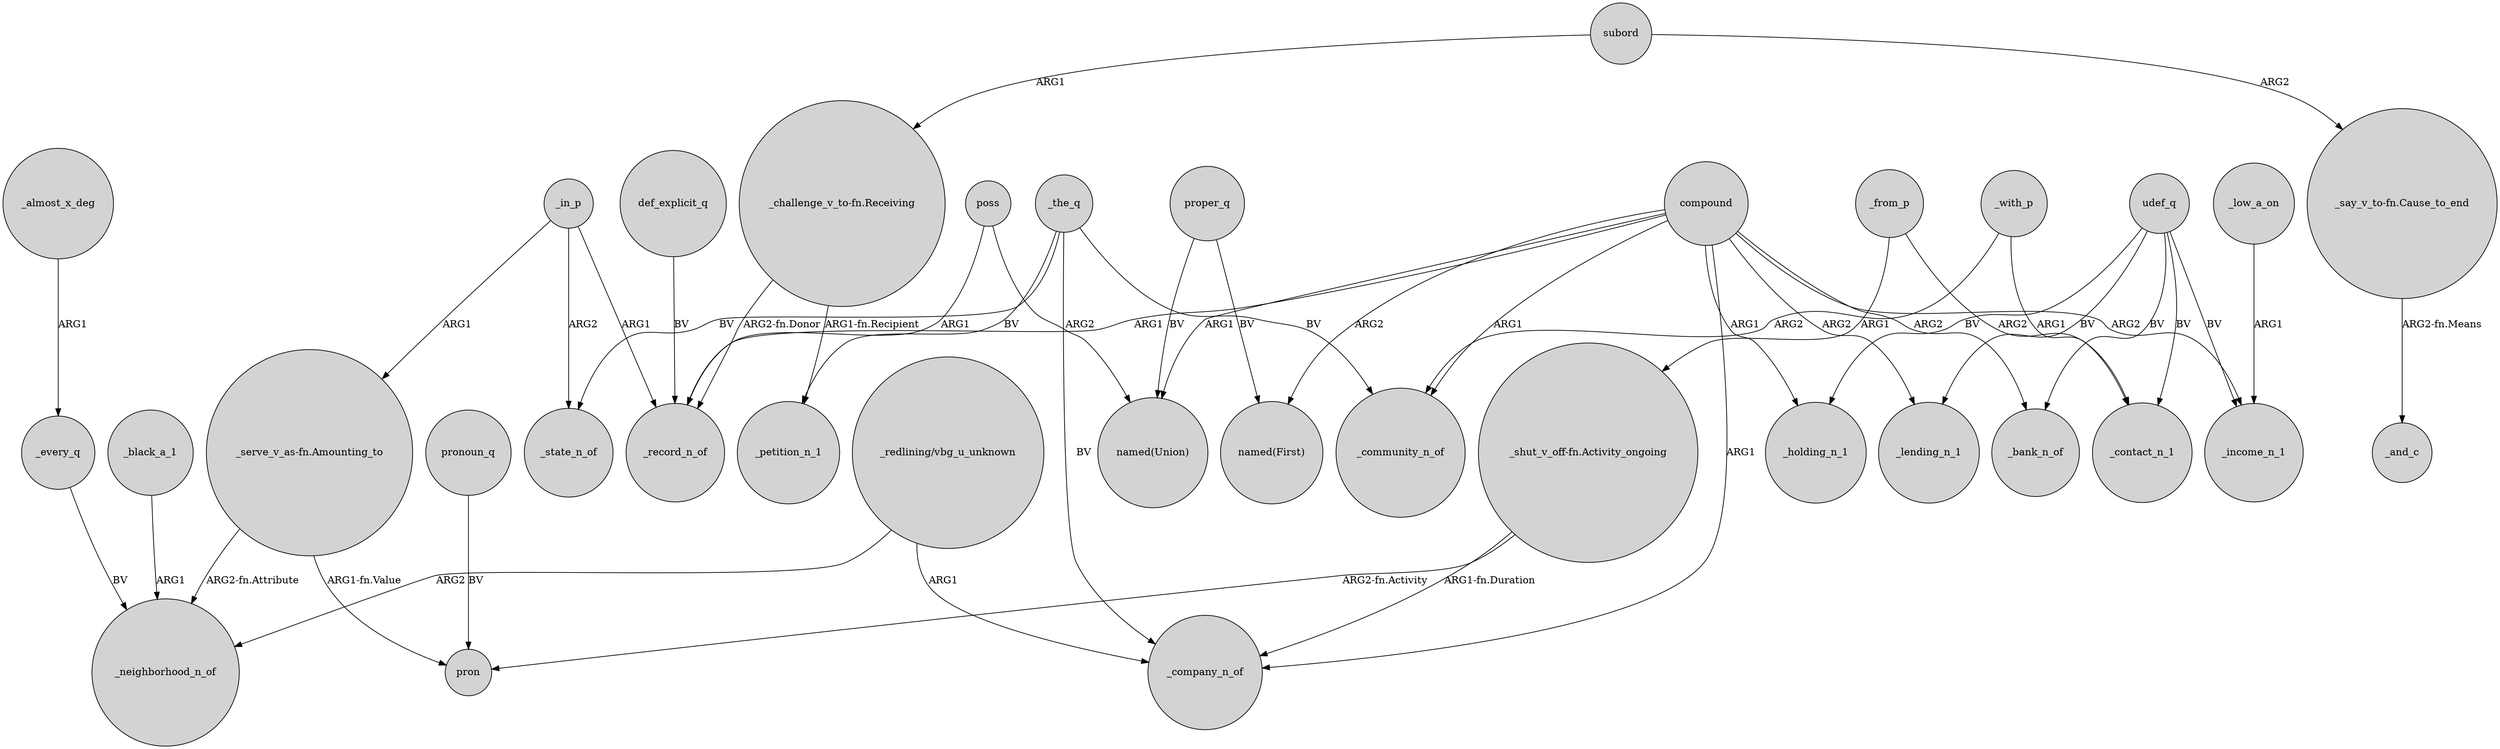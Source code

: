 digraph {
	node [shape=circle style=filled]
	_every_q -> _neighborhood_n_of [label=BV]
	_with_p -> _contact_n_1 [label=ARG1]
	compound -> "named(Union)" [label=ARG1]
	"_challenge_v_to-fn.Receiving" -> _petition_n_1 [label="ARG1-fn.Recipient"]
	_black_a_1 -> _neighborhood_n_of [label=ARG1]
	"_say_v_to-fn.Cause_to_end" -> _and_c [label="ARG2-fn.Means"]
	compound -> _record_n_of [label=ARG1]
	_the_q -> _state_n_of [label=BV]
	udef_q -> _holding_n_1 [label=BV]
	udef_q -> _income_n_1 [label=BV]
	compound -> _holding_n_1 [label=ARG1]
	proper_q -> "named(First)" [label=BV]
	compound -> _community_n_of [label=ARG1]
	udef_q -> _bank_n_of [label=BV]
	compound -> _company_n_of [label=ARG1]
	def_explicit_q -> _record_n_of [label=BV]
	_low_a_on -> _income_n_1 [label=ARG1]
	subord -> "_challenge_v_to-fn.Receiving" [label=ARG1]
	_almost_x_deg -> _every_q [label=ARG1]
	_from_p -> _contact_n_1 [label=ARG2]
	_from_p -> "_shut_v_off-fn.Activity_ongoing" [label=ARG1]
	pronoun_q -> pron [label=BV]
	"_serve_v_as-fn.Amounting_to" -> _neighborhood_n_of [label="ARG2-fn.Attribute"]
	compound -> "named(First)" [label=ARG2]
	proper_q -> "named(Union)" [label=BV]
	"_redlining/vbg_u_unknown" -> _company_n_of [label=ARG1]
	udef_q -> _contact_n_1 [label=BV]
	subord -> "_say_v_to-fn.Cause_to_end" [label=ARG2]
	compound -> _lending_n_1 [label=ARG2]
	udef_q -> _lending_n_1 [label=BV]
	_the_q -> _petition_n_1 [label=BV]
	poss -> "named(Union)" [label=ARG2]
	"_shut_v_off-fn.Activity_ongoing" -> pron [label="ARG2-fn.Activity"]
	"_challenge_v_to-fn.Receiving" -> _record_n_of [label="ARG2-fn.Donor"]
	"_redlining/vbg_u_unknown" -> _neighborhood_n_of [label=ARG2]
	_the_q -> _community_n_of [label=BV]
	_in_p -> _state_n_of [label=ARG2]
	"_serve_v_as-fn.Amounting_to" -> pron [label="ARG1-fn.Value"]
	_in_p -> "_serve_v_as-fn.Amounting_to" [label=ARG1]
	compound -> _income_n_1 [label=ARG2]
	_with_p -> _community_n_of [label=ARG2]
	_the_q -> _company_n_of [label=BV]
	"_shut_v_off-fn.Activity_ongoing" -> _company_n_of [label="ARG1-fn.Duration"]
	compound -> _bank_n_of [label=ARG2]
	_in_p -> _record_n_of [label=ARG1]
	poss -> _record_n_of [label=ARG1]
}
